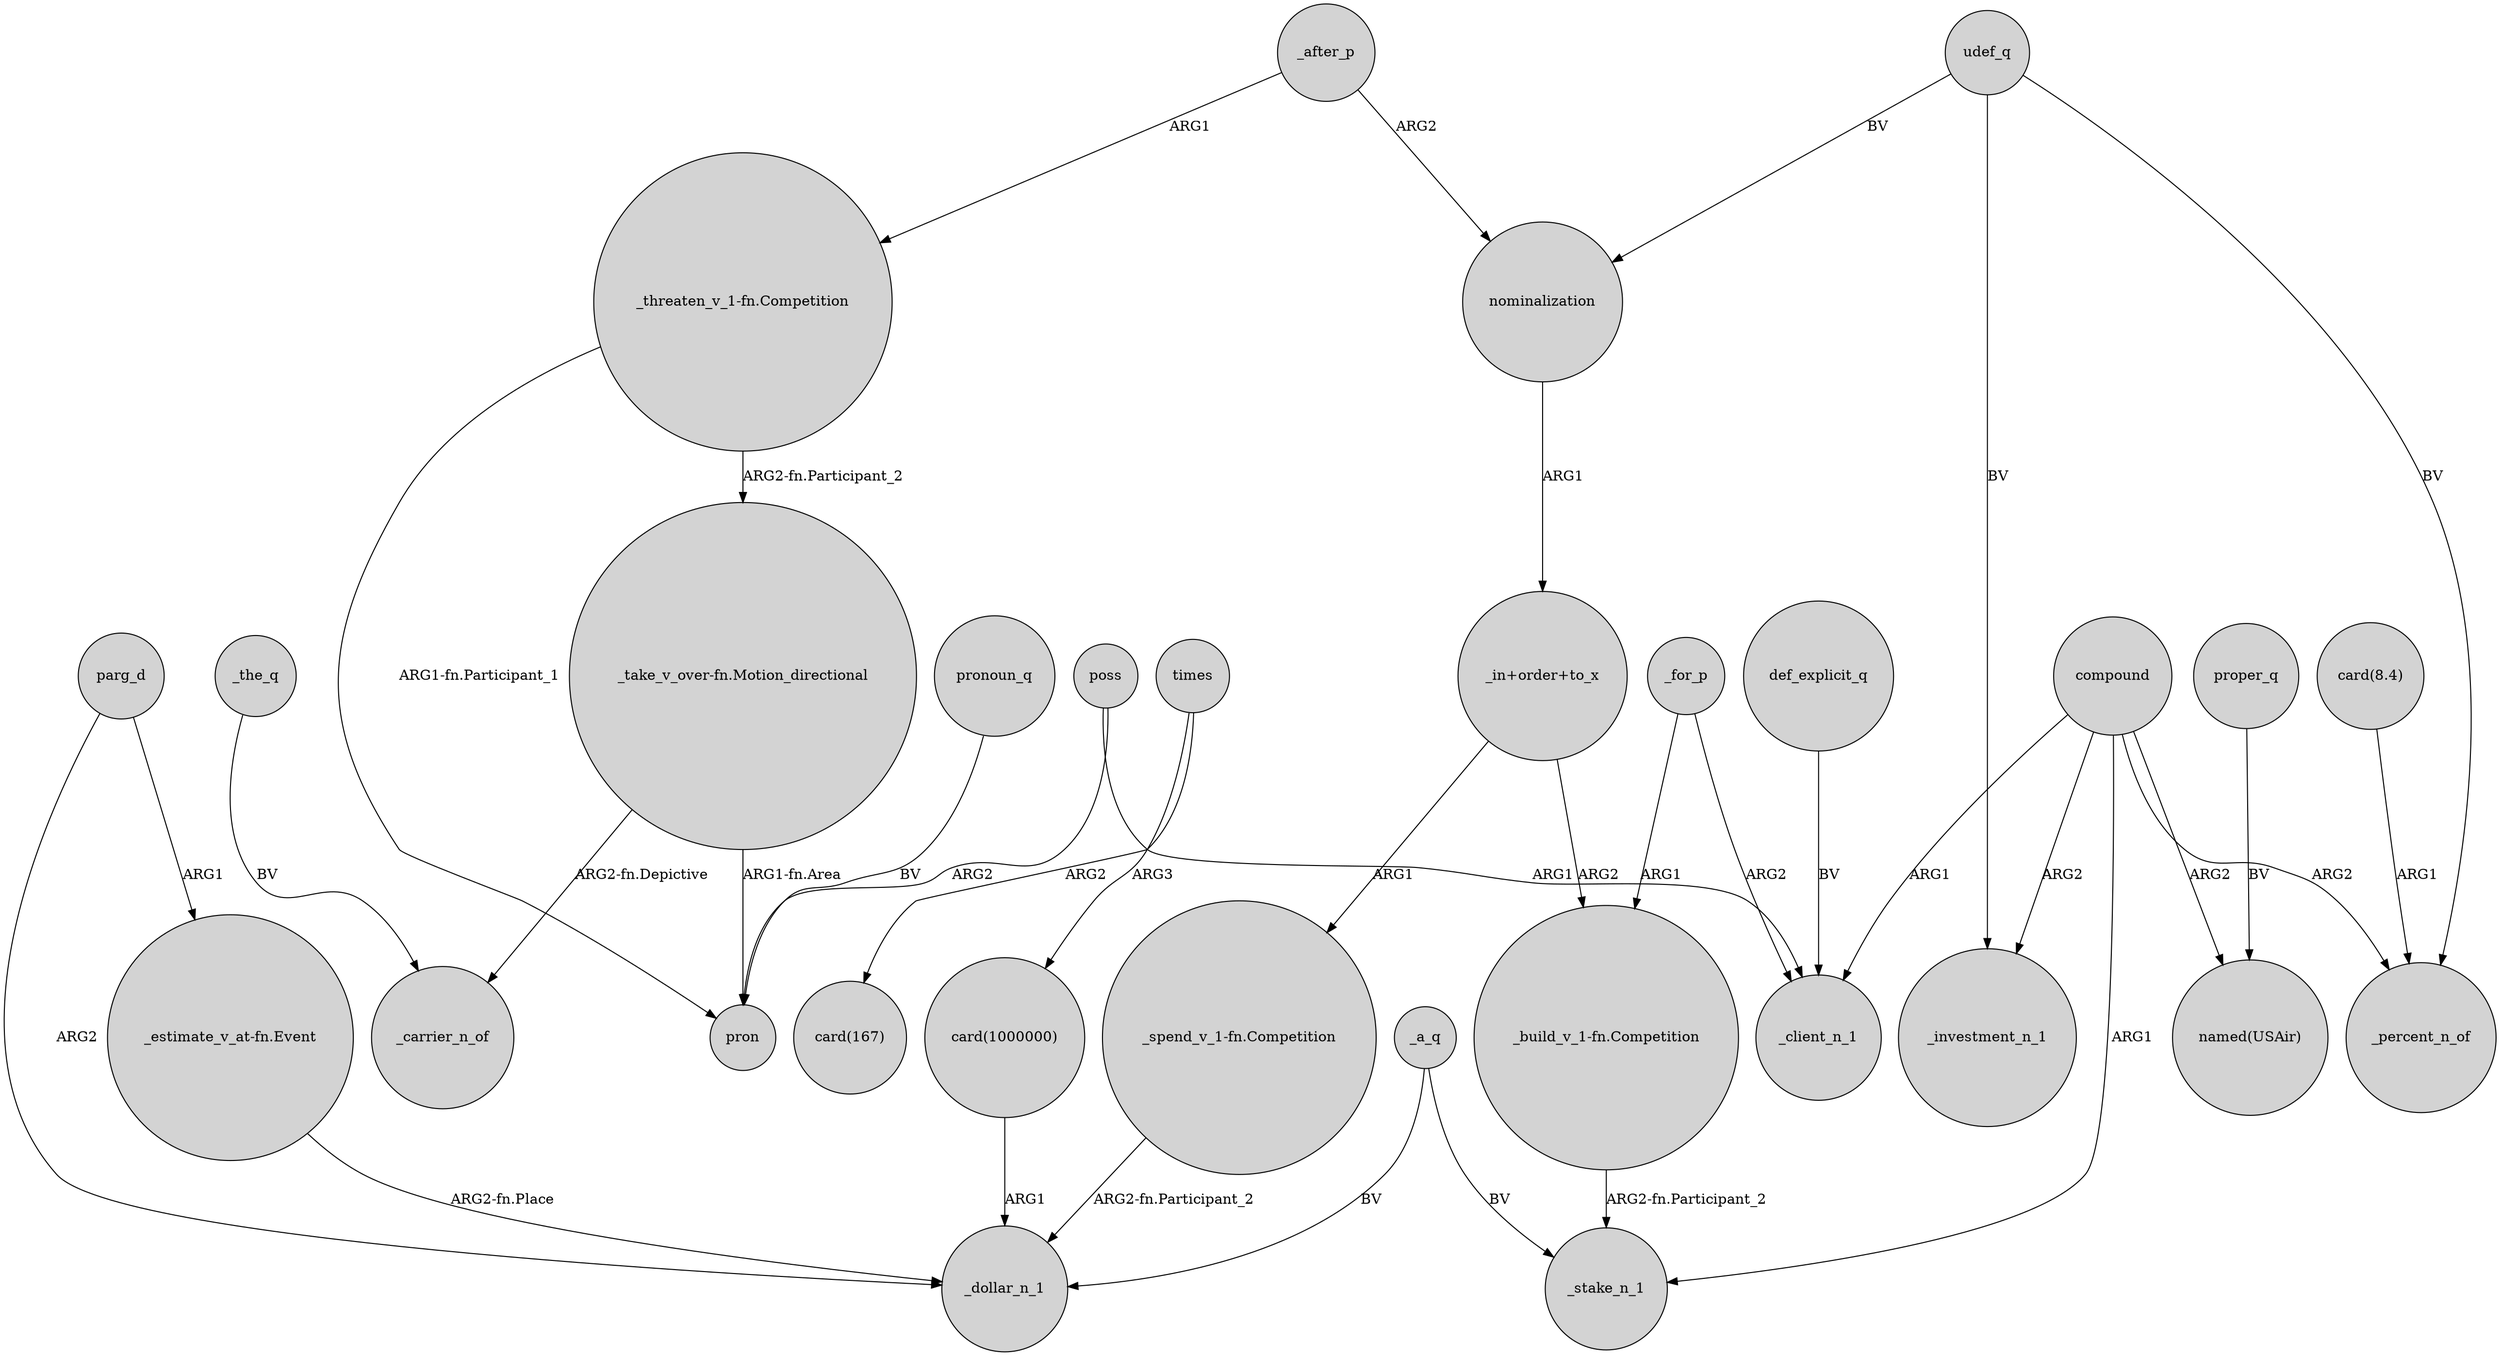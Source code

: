 digraph {
	node [shape=circle style=filled]
	"_spend_v_1-fn.Competition" -> _dollar_n_1 [label="ARG2-fn.Participant_2"]
	nominalization -> "_in+order+to_x" [label=ARG1]
	parg_d -> _dollar_n_1 [label=ARG2]
	compound -> _client_n_1 [label=ARG1]
	_a_q -> _dollar_n_1 [label=BV]
	poss -> _client_n_1 [label=ARG1]
	compound -> "named(USAir)" [label=ARG2]
	compound -> _investment_n_1 [label=ARG2]
	"_estimate_v_at-fn.Event" -> _dollar_n_1 [label="ARG2-fn.Place"]
	"_take_v_over-fn.Motion_directional" -> _carrier_n_of [label="ARG2-fn.Depictive"]
	udef_q -> nominalization [label=BV]
	times -> "card(1000000)" [label=ARG3]
	parg_d -> "_estimate_v_at-fn.Event" [label=ARG1]
	"_threaten_v_1-fn.Competition" -> pron [label="ARG1-fn.Participant_1"]
	"_in+order+to_x" -> "_build_v_1-fn.Competition" [label=ARG2]
	times -> "card(167)" [label=ARG2]
	_after_p -> nominalization [label=ARG2]
	pronoun_q -> pron [label=BV]
	poss -> pron [label=ARG2]
	"_threaten_v_1-fn.Competition" -> "_take_v_over-fn.Motion_directional" [label="ARG2-fn.Participant_2"]
	udef_q -> _percent_n_of [label=BV]
	"_take_v_over-fn.Motion_directional" -> pron [label="ARG1-fn.Area"]
	"card(8.4)" -> _percent_n_of [label=ARG1]
	compound -> _stake_n_1 [label=ARG1]
	compound -> _percent_n_of [label=ARG2]
	_the_q -> _carrier_n_of [label=BV]
	"card(1000000)" -> _dollar_n_1 [label=ARG1]
	udef_q -> _investment_n_1 [label=BV]
	_after_p -> "_threaten_v_1-fn.Competition" [label=ARG1]
	"_in+order+to_x" -> "_spend_v_1-fn.Competition" [label=ARG1]
	proper_q -> "named(USAir)" [label=BV]
	_for_p -> "_build_v_1-fn.Competition" [label=ARG1]
	"_build_v_1-fn.Competition" -> _stake_n_1 [label="ARG2-fn.Participant_2"]
	_for_p -> _client_n_1 [label=ARG2]
	def_explicit_q -> _client_n_1 [label=BV]
	_a_q -> _stake_n_1 [label=BV]
}
